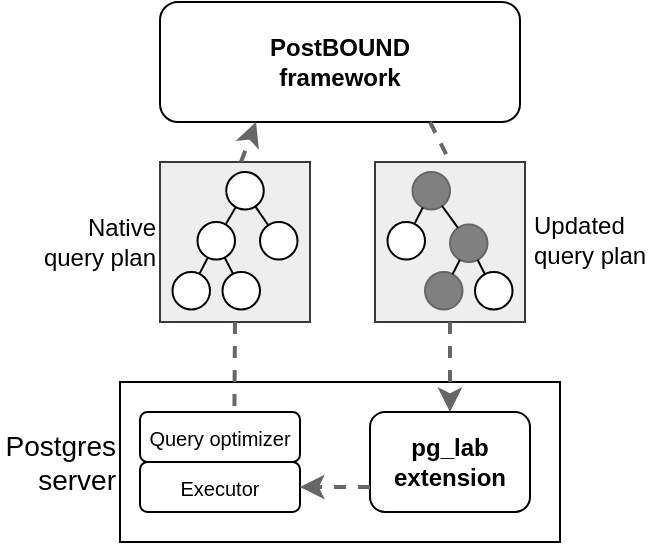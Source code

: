 <mxfile version="27.0.9" pages="2">
  <diagram name="minimalistisch" id="7pY8R_6WVWktDtA2x8rw">
    <mxGraphModel dx="1917" dy="775" grid="1" gridSize="10" guides="1" tooltips="1" connect="1" arrows="1" fold="1" page="1" pageScale="1" pageWidth="1169" pageHeight="827" math="0" shadow="0">
      <root>
        <mxCell id="0" />
        <mxCell id="1" parent="0" />
        <mxCell id="v_8o5Ma9O0IeXymbZr7A-3" value="" style="rounded=0;whiteSpace=wrap;html=1;" parent="1" vertex="1">
          <mxGeometry x="460" y="470" width="220" height="80" as="geometry" />
        </mxCell>
        <mxCell id="v_8o5Ma9O0IeXymbZr7A-2" value="&lt;b&gt;pg_lab&lt;br&gt;extension&lt;/b&gt;" style="rounded=1;whiteSpace=wrap;html=1;" parent="1" vertex="1">
          <mxGeometry x="585" y="485" width="80" height="50" as="geometry" />
        </mxCell>
        <mxCell id="v_8o5Ma9O0IeXymbZr7A-4" value="&lt;font style=&quot;font-size: 14px;&quot;&gt;Postgres server&lt;/font&gt;" style="text;html=1;align=right;verticalAlign=middle;whiteSpace=wrap;rounded=0;" parent="1" vertex="1">
          <mxGeometry x="400" y="495" width="60" height="30" as="geometry" />
        </mxCell>
        <mxCell id="v_8o5Ma9O0IeXymbZr7A-6" value="&lt;b&gt;PostBOUND&lt;br&gt;framework&lt;/b&gt;" style="rounded=1;whiteSpace=wrap;html=1;" parent="1" vertex="1">
          <mxGeometry x="480" y="280" width="180" height="60" as="geometry" />
        </mxCell>
        <mxCell id="v_8o5Ma9O0IeXymbZr7A-38" value="" style="group" parent="1" vertex="1" connectable="0">
          <mxGeometry x="480" y="360" width="75" height="80" as="geometry" />
        </mxCell>
        <mxCell id="v_8o5Ma9O0IeXymbZr7A-36" value="" style="rounded=0;whiteSpace=wrap;html=1;fillColor=#eeeeee;strokeColor=#36393d;" parent="v_8o5Ma9O0IeXymbZr7A-38" vertex="1">
          <mxGeometry width="75" height="80" as="geometry" />
        </mxCell>
        <mxCell id="v_8o5Ma9O0IeXymbZr7A-8" value="" style="ellipse;whiteSpace=wrap;html=1;aspect=fixed;" parent="v_8o5Ma9O0IeXymbZr7A-38" vertex="1">
          <mxGeometry x="6.25" y="55" width="18.75" height="18.75" as="geometry" />
        </mxCell>
        <mxCell id="v_8o5Ma9O0IeXymbZr7A-9" value="" style="ellipse;whiteSpace=wrap;html=1;aspect=fixed;" parent="v_8o5Ma9O0IeXymbZr7A-38" vertex="1">
          <mxGeometry x="31.25" y="55" width="18.75" height="18.75" as="geometry" />
        </mxCell>
        <mxCell id="v_8o5Ma9O0IeXymbZr7A-10" value="" style="ellipse;whiteSpace=wrap;html=1;aspect=fixed;" parent="v_8o5Ma9O0IeXymbZr7A-38" vertex="1">
          <mxGeometry x="18.75" y="30" width="18.75" height="18.75" as="geometry" />
        </mxCell>
        <mxCell id="v_8o5Ma9O0IeXymbZr7A-11" value="" style="ellipse;whiteSpace=wrap;html=1;aspect=fixed;" parent="v_8o5Ma9O0IeXymbZr7A-38" vertex="1">
          <mxGeometry x="50" y="30" width="18.75" height="18.75" as="geometry" />
        </mxCell>
        <mxCell id="v_8o5Ma9O0IeXymbZr7A-12" value="" style="ellipse;whiteSpace=wrap;html=1;aspect=fixed;" parent="v_8o5Ma9O0IeXymbZr7A-38" vertex="1">
          <mxGeometry x="33.125" y="5" width="18.75" height="18.75" as="geometry" />
        </mxCell>
        <mxCell id="v_8o5Ma9O0IeXymbZr7A-13" value="" style="endArrow=none;html=1;rounded=0;" parent="v_8o5Ma9O0IeXymbZr7A-38" source="v_8o5Ma9O0IeXymbZr7A-8" target="v_8o5Ma9O0IeXymbZr7A-10" edge="1">
          <mxGeometry width="50" height="50" relative="1" as="geometry">
            <mxPoint x="-106.25" y="73.75" as="sourcePoint" />
            <mxPoint x="-75" y="42.5" as="targetPoint" />
          </mxGeometry>
        </mxCell>
        <mxCell id="v_8o5Ma9O0IeXymbZr7A-15" value="" style="endArrow=none;html=1;rounded=0;" parent="v_8o5Ma9O0IeXymbZr7A-38" source="v_8o5Ma9O0IeXymbZr7A-9" target="v_8o5Ma9O0IeXymbZr7A-10" edge="1">
          <mxGeometry width="50" height="50" relative="1" as="geometry">
            <mxPoint x="26.25" y="62.5" as="sourcePoint" />
            <mxPoint x="30" y="53.75" as="targetPoint" />
          </mxGeometry>
        </mxCell>
        <mxCell id="v_8o5Ma9O0IeXymbZr7A-16" value="" style="endArrow=none;html=1;rounded=0;" parent="v_8o5Ma9O0IeXymbZr7A-38" source="v_8o5Ma9O0IeXymbZr7A-10" target="v_8o5Ma9O0IeXymbZr7A-12" edge="1">
          <mxGeometry width="50" height="50" relative="1" as="geometry">
            <mxPoint x="32.5" y="68.75" as="sourcePoint" />
            <mxPoint x="36.25" y="60" as="targetPoint" />
          </mxGeometry>
        </mxCell>
        <mxCell id="v_8o5Ma9O0IeXymbZr7A-17" value="" style="endArrow=none;html=1;rounded=0;" parent="v_8o5Ma9O0IeXymbZr7A-38" source="v_8o5Ma9O0IeXymbZr7A-11" target="v_8o5Ma9O0IeXymbZr7A-12" edge="1">
          <mxGeometry width="50" height="50" relative="1" as="geometry">
            <mxPoint x="38.75" y="75" as="sourcePoint" />
            <mxPoint x="42.5" y="66.25" as="targetPoint" />
          </mxGeometry>
        </mxCell>
        <mxCell id="v_8o5Ma9O0IeXymbZr7A-39" value="" style="group" parent="1" vertex="1" connectable="0">
          <mxGeometry x="587.5" y="360" width="75" height="80" as="geometry" />
        </mxCell>
        <mxCell id="v_8o5Ma9O0IeXymbZr7A-37" value="" style="rounded=0;whiteSpace=wrap;html=1;fillColor=#eeeeee;strokeColor=#36393d;" parent="v_8o5Ma9O0IeXymbZr7A-39" vertex="1">
          <mxGeometry width="75" height="80" as="geometry" />
        </mxCell>
        <mxCell id="v_8o5Ma9O0IeXymbZr7A-18" value="" style="ellipse;whiteSpace=wrap;html=1;aspect=fixed;fillColor=#808080;fontColor=#333333;strokeColor=#666666;" parent="v_8o5Ma9O0IeXymbZr7A-39" vertex="1">
          <mxGeometry x="18.75" y="5" width="18.75" height="18.75" as="geometry" />
        </mxCell>
        <mxCell id="v_8o5Ma9O0IeXymbZr7A-19" value="" style="ellipse;whiteSpace=wrap;html=1;aspect=fixed;fillColor=#808080;fontColor=#333333;strokeColor=#666666;" parent="v_8o5Ma9O0IeXymbZr7A-39" vertex="1">
          <mxGeometry x="37.5" y="31.25" width="18.75" height="18.75" as="geometry" />
        </mxCell>
        <mxCell id="v_8o5Ma9O0IeXymbZr7A-20" value="" style="ellipse;whiteSpace=wrap;html=1;aspect=fixed;" parent="v_8o5Ma9O0IeXymbZr7A-39" vertex="1">
          <mxGeometry x="6.25" y="30" width="18.75" height="18.75" as="geometry" />
        </mxCell>
        <mxCell id="v_8o5Ma9O0IeXymbZr7A-21" value="" style="ellipse;whiteSpace=wrap;html=1;aspect=fixed;fillStyle=auto;fillColor=#808080;fontColor=#333333;strokeColor=#666666;" parent="v_8o5Ma9O0IeXymbZr7A-39" vertex="1">
          <mxGeometry x="25" y="55" width="18.75" height="18.75" as="geometry" />
        </mxCell>
        <mxCell id="v_8o5Ma9O0IeXymbZr7A-22" value="" style="ellipse;whiteSpace=wrap;html=1;aspect=fixed;" parent="v_8o5Ma9O0IeXymbZr7A-39" vertex="1">
          <mxGeometry x="50" y="55" width="18.75" height="18.75" as="geometry" />
        </mxCell>
        <mxCell id="v_8o5Ma9O0IeXymbZr7A-23" value="" style="endArrow=none;html=1;rounded=0;" parent="v_8o5Ma9O0IeXymbZr7A-39" source="v_8o5Ma9O0IeXymbZr7A-20" target="v_8o5Ma9O0IeXymbZr7A-18" edge="1">
          <mxGeometry width="50" height="50" relative="1" as="geometry">
            <mxPoint x="-48.75" as="sourcePoint" />
            <mxPoint x="-45" y="-8.75" as="targetPoint" />
          </mxGeometry>
        </mxCell>
        <mxCell id="v_8o5Ma9O0IeXymbZr7A-24" value="" style="endArrow=none;html=1;rounded=0;" parent="v_8o5Ma9O0IeXymbZr7A-39" source="v_8o5Ma9O0IeXymbZr7A-19" target="v_8o5Ma9O0IeXymbZr7A-18" edge="1">
          <mxGeometry width="50" height="50" relative="1" as="geometry">
            <mxPoint x="68.75" y="1.25" as="sourcePoint" />
            <mxPoint x="72.5" y="-7.5" as="targetPoint" />
          </mxGeometry>
        </mxCell>
        <mxCell id="v_8o5Ma9O0IeXymbZr7A-25" value="" style="endArrow=none;html=1;rounded=0;" parent="v_8o5Ma9O0IeXymbZr7A-39" source="v_8o5Ma9O0IeXymbZr7A-19" target="v_8o5Ma9O0IeXymbZr7A-22" edge="1">
          <mxGeometry width="50" height="50" relative="1" as="geometry">
            <mxPoint x="-36.25" y="12.5" as="sourcePoint" />
            <mxPoint x="-32.5" y="3.75" as="targetPoint" />
          </mxGeometry>
        </mxCell>
        <mxCell id="v_8o5Ma9O0IeXymbZr7A-26" value="" style="endArrow=none;html=1;rounded=0;" parent="v_8o5Ma9O0IeXymbZr7A-39" source="v_8o5Ma9O0IeXymbZr7A-19" target="v_8o5Ma9O0IeXymbZr7A-21" edge="1">
          <mxGeometry width="50" height="50" relative="1" as="geometry">
            <mxPoint x="-30" y="18.75" as="sourcePoint" />
            <mxPoint x="-26.25" y="10" as="targetPoint" />
          </mxGeometry>
        </mxCell>
        <mxCell id="v_8o5Ma9O0IeXymbZr7A-42" value="" style="endArrow=none;dashed=1;html=1;rounded=0;strokeWidth=2;fillColor=#f5f5f5;strokeColor=#666666;exitX=0.5;exitY=1;exitDx=0;exitDy=0;entryX=0.59;entryY=0.008;entryDx=0;entryDy=0;entryPerimeter=0;" parent="1" source="v_8o5Ma9O0IeXymbZr7A-36" target="v_8o5Ma9O0IeXymbZr7A-48" edge="1">
          <mxGeometry width="50" height="50" relative="1" as="geometry">
            <mxPoint x="520" y="450" as="sourcePoint" />
            <mxPoint x="470" y="460" as="targetPoint" />
          </mxGeometry>
        </mxCell>
        <mxCell id="v_8o5Ma9O0IeXymbZr7A-43" value="" style="endArrow=classic;html=1;rounded=0;dashed=1;strokeWidth=2;fillColor=#f5f5f5;strokeColor=#666666;exitX=0.5;exitY=0;exitDx=0;exitDy=0;entryX=0.25;entryY=1;entryDx=0;entryDy=0;" parent="1" edge="1">
          <mxGeometry width="50" height="50" relative="1" as="geometry">
            <mxPoint x="520.5" y="360" as="sourcePoint" />
            <mxPoint x="528" y="340" as="targetPoint" />
          </mxGeometry>
        </mxCell>
        <mxCell id="v_8o5Ma9O0IeXymbZr7A-44" value="" style="endArrow=classic;html=1;rounded=0;dashed=1;strokeWidth=2;fillColor=#f5f5f5;strokeColor=#666666;exitX=0.5;exitY=1;exitDx=0;exitDy=0;endFill=1;entryX=0.5;entryY=0;entryDx=0;entryDy=0;" parent="1" source="v_8o5Ma9O0IeXymbZr7A-37" target="v_8o5Ma9O0IeXymbZr7A-2" edge="1">
          <mxGeometry width="50" height="50" relative="1" as="geometry">
            <mxPoint x="740" y="350" as="sourcePoint" />
            <mxPoint x="764" y="329" as="targetPoint" />
          </mxGeometry>
        </mxCell>
        <mxCell id="v_8o5Ma9O0IeXymbZr7A-45" value="" style="endArrow=none;dashed=1;html=1;rounded=0;entryX=0.5;entryY=0;entryDx=0;entryDy=0;strokeWidth=2;fillColor=#f5f5f5;strokeColor=#666666;exitX=0.75;exitY=1;exitDx=0;exitDy=0;" parent="1" source="v_8o5Ma9O0IeXymbZr7A-6" target="v_8o5Ma9O0IeXymbZr7A-37" edge="1">
          <mxGeometry width="50" height="50" relative="1" as="geometry">
            <mxPoint x="528" y="450" as="sourcePoint" />
            <mxPoint x="527" y="481" as="targetPoint" />
          </mxGeometry>
        </mxCell>
        <mxCell id="v_8o5Ma9O0IeXymbZr7A-46" value="Native query plan" style="text;html=1;align=right;verticalAlign=middle;whiteSpace=wrap;rounded=0;" parent="1" vertex="1">
          <mxGeometry x="420" y="385" width="60" height="30" as="geometry" />
        </mxCell>
        <mxCell id="v_8o5Ma9O0IeXymbZr7A-47" value="Updated query plan" style="text;html=1;align=left;verticalAlign=middle;whiteSpace=wrap;rounded=0;" parent="1" vertex="1">
          <mxGeometry x="665" y="384" width="60" height="30" as="geometry" />
        </mxCell>
        <mxCell id="v_8o5Ma9O0IeXymbZr7A-48" value="&lt;font style=&quot;font-size: 10px;&quot;&gt;Query optimizer&lt;/font&gt;" style="rounded=1;whiteSpace=wrap;html=1;" parent="1" vertex="1">
          <mxGeometry x="470" y="485" width="80" height="25" as="geometry" />
        </mxCell>
        <mxCell id="v_8o5Ma9O0IeXymbZr7A-49" value="&lt;font style=&quot;font-size: 10px;&quot;&gt;Executor&lt;/font&gt;" style="rounded=1;whiteSpace=wrap;html=1;" parent="1" vertex="1">
          <mxGeometry x="470" y="510" width="80" height="25" as="geometry" />
        </mxCell>
        <mxCell id="v_8o5Ma9O0IeXymbZr7A-50" value="" style="endArrow=classic;html=1;rounded=0;strokeWidth=2;fillColor=#f5f5f5;strokeColor=#666666;dashed=1;exitX=0;exitY=0.75;exitDx=0;exitDy=0;" parent="1" source="v_8o5Ma9O0IeXymbZr7A-2" target="v_8o5Ma9O0IeXymbZr7A-49" edge="1">
          <mxGeometry width="50" height="50" relative="1" as="geometry">
            <mxPoint x="470" y="460" as="sourcePoint" />
            <mxPoint x="520" y="410" as="targetPoint" />
          </mxGeometry>
        </mxCell>
      </root>
    </mxGraphModel>
  </diagram>
  <diagram id="FmL62y8jGn6vjjsDwPnk" name="detailed">
    <mxGraphModel dx="1018" dy="663" grid="1" gridSize="10" guides="1" tooltips="1" connect="1" arrows="1" fold="1" page="1" pageScale="1" pageWidth="1169" pageHeight="827" math="0" shadow="0">
      <root>
        <mxCell id="0" />
        <mxCell id="1" parent="0" />
        <mxCell id="mfRt9HS6T_KICsLgerYc-8" value="" style="rounded=0;whiteSpace=wrap;html=1;strokeWidth=3;fillColor=#f5f5f5;fontColor=#333333;strokeColor=#666666;" parent="1" vertex="1">
          <mxGeometry x="240" y="340" width="405" height="190" as="geometry" />
        </mxCell>
        <mxCell id="mfRt9HS6T_KICsLgerYc-3" value="" style="rounded=0;whiteSpace=wrap;html=1;strokeWidth=2;" parent="1" vertex="1">
          <mxGeometry x="255" y="380" width="380" height="60" as="geometry" />
        </mxCell>
        <mxCell id="UJvHvAL-quFC1oQX8A5o-12" value="" style="rounded=0;whiteSpace=wrap;html=1;strokeWidth=2;" parent="1" vertex="1">
          <mxGeometry x="255" y="458.75" width="380" height="60" as="geometry" />
        </mxCell>
        <mxCell id="s49xpKL144g8U8bypo6k-20" value="" style="rounded=0;whiteSpace=wrap;html=1;strokeWidth=3;fillColor=#f5f5f5;fontColor=#333333;strokeColor=#666666;" parent="1" vertex="1">
          <mxGeometry x="240" y="560" width="435" height="210" as="geometry" />
        </mxCell>
        <mxCell id="s49xpKL144g8U8bypo6k-17" value="" style="rounded=0;whiteSpace=wrap;html=1;" parent="1" vertex="1">
          <mxGeometry x="255" y="680" width="410" height="80" as="geometry" />
        </mxCell>
        <mxCell id="s49xpKL144g8U8bypo6k-3" value="&lt;font style=&quot;font-size: 16px;&quot;&gt;PostgreSQL server with pg_lab&lt;/font&gt;" style="text;html=1;align=left;verticalAlign=middle;whiteSpace=wrap;rounded=0;" parent="1" vertex="1">
          <mxGeometry x="243" y="563" width="230" height="30" as="geometry" />
        </mxCell>
        <mxCell id="s49xpKL144g8U8bypo6k-4" value="&lt;font style=&quot;font-size: 14px;&quot;&gt;C&lt;sub&gt;out*&lt;/sub&gt; cost model extension&lt;/font&gt;" style="rounded=0;whiteSpace=wrap;html=1;" parent="1" vertex="1">
          <mxGeometry x="280" y="600" width="150" height="50" as="geometry" />
        </mxCell>
        <mxCell id="s49xpKL144g8U8bypo6k-5" value="&lt;font style=&quot;font-size: 14px;&quot;&gt;hinting extension&lt;/font&gt;" style="rounded=0;whiteSpace=wrap;html=1;" parent="1" vertex="1">
          <mxGeometry x="480" y="600" width="150" height="50" as="geometry" />
        </mxCell>
        <mxCell id="s49xpKL144g8U8bypo6k-7" value="«EP»&lt;br&gt;add_path" style="rounded=1;whiteSpace=wrap;html=1;fillColor=#f5f5f5;fontColor=#333333;strokeColor=#666666;dashed=1;dashPattern=1 1;" parent="1" vertex="1">
          <mxGeometry x="425" y="670" width="70" height="40" as="geometry" />
        </mxCell>
        <mxCell id="s49xpKL144g8U8bypo6k-8" value="«EP»&lt;br&gt;cost_XXX" style="rounded=1;whiteSpace=wrap;html=1;fillColor=#f5f5f5;fontColor=#333333;strokeColor=#666666;dashed=1;dashPattern=1 1;" parent="1" vertex="1">
          <mxGeometry x="505" y="670" width="70" height="40" as="geometry" />
        </mxCell>
        <mxCell id="s49xpKL144g8U8bypo6k-9" value="«EP»&lt;br&gt;join_search" style="rounded=1;whiteSpace=wrap;html=1;dashed=1;dashPattern=1 1;" parent="1" vertex="1">
          <mxGeometry x="345" y="670" width="70" height="40" as="geometry" />
        </mxCell>
        <mxCell id="s49xpKL144g8U8bypo6k-10" value="«EP»&lt;br&gt;planner" style="rounded=1;whiteSpace=wrap;html=1;dashed=1;dashPattern=1 1;" parent="1" vertex="1">
          <mxGeometry x="265" y="670" width="70" height="40" as="geometry" />
        </mxCell>
        <mxCell id="s49xpKL144g8U8bypo6k-11" value="«EP»&lt;br&gt;set_rel_size" style="rounded=1;whiteSpace=wrap;html=1;fillColor=#f5f5f5;fontColor=#333333;strokeColor=#666666;dashed=1;dashPattern=1 1;" parent="1" vertex="1">
          <mxGeometry x="585" y="670" width="70" height="40" as="geometry" />
        </mxCell>
        <mxCell id="s49xpKL144g8U8bypo6k-12" value="" style="endArrow=classic;html=1;rounded=0;entryX=0.555;entryY=0.019;entryDx=0;entryDy=0;entryPerimeter=0;" parent="1" source="s49xpKL144g8U8bypo6k-5" target="s49xpKL144g8U8bypo6k-7" edge="1">
          <mxGeometry width="50" height="50" relative="1" as="geometry">
            <mxPoint x="455" y="660" as="sourcePoint" />
            <mxPoint x="505" y="610" as="targetPoint" />
          </mxGeometry>
        </mxCell>
        <mxCell id="s49xpKL144g8U8bypo6k-13" value="" style="endArrow=classic;html=1;rounded=0;entryX=0.5;entryY=0;entryDx=0;entryDy=0;" parent="1" source="s49xpKL144g8U8bypo6k-5" target="s49xpKL144g8U8bypo6k-8" edge="1">
          <mxGeometry width="50" height="50" relative="1" as="geometry">
            <mxPoint x="455" y="660" as="sourcePoint" />
            <mxPoint x="505" y="610" as="targetPoint" />
          </mxGeometry>
        </mxCell>
        <mxCell id="s49xpKL144g8U8bypo6k-14" value="" style="endArrow=classic;html=1;rounded=0;entryX=0.5;entryY=0;entryDx=0;entryDy=0;" parent="1" source="s49xpKL144g8U8bypo6k-5" target="s49xpKL144g8U8bypo6k-11" edge="1">
          <mxGeometry width="50" height="50" relative="1" as="geometry">
            <mxPoint x="455" y="660" as="sourcePoint" />
            <mxPoint x="505" y="610" as="targetPoint" />
          </mxGeometry>
        </mxCell>
        <mxCell id="s49xpKL144g8U8bypo6k-15" value="" style="endArrow=classic;html=1;rounded=0;entryX=0.059;entryY=0.026;entryDx=0;entryDy=0;entryPerimeter=0;" parent="1" source="s49xpKL144g8U8bypo6k-4" target="s49xpKL144g8U8bypo6k-8" edge="1">
          <mxGeometry width="50" height="50" relative="1" as="geometry">
            <mxPoint x="455" y="660" as="sourcePoint" />
            <mxPoint x="505" y="610" as="targetPoint" />
          </mxGeometry>
        </mxCell>
        <mxCell id="s49xpKL144g8U8bypo6k-18" value="" style="html=1;verticalLabelPosition=bottom;align=center;labelBackgroundColor=#ffffff;verticalAlign=top;strokeWidth=2;shadow=0;dashed=0;shape=mxgraph.ios7.icons.settings;" parent="1" vertex="1">
          <mxGeometry x="265" y="720" width="30" height="30" as="geometry" />
        </mxCell>
        <mxCell id="s49xpKL144g8U8bypo6k-19" value="&lt;font style=&quot;font-size: 14px;&quot;&gt;PostgreSQL query optimizer&lt;/font&gt;" style="text;html=1;align=center;verticalAlign=middle;whiteSpace=wrap;rounded=0;fontStyle=1" parent="1" vertex="1">
          <mxGeometry x="295" y="720" width="210" height="30" as="geometry" />
        </mxCell>
        <mxCell id="s49xpKL144g8U8bypo6k-21" value="&lt;font style=&quot;font-size: 14px;&quot;&gt;SQL interface&lt;/font&gt;" style="rounded=0;whiteSpace=wrap;html=1;" parent="1" vertex="1">
          <mxGeometry x="535" y="540" width="120" height="40" as="geometry" />
        </mxCell>
        <mxCell id="s49xpKL144g8U8bypo6k-22" value="&lt;font style=&quot;font-size: 10px;&quot;&gt;vanilla extension point&lt;/font&gt;" style="rounded=1;whiteSpace=wrap;html=1;dashed=1;dashPattern=1 1;" parent="1" vertex="1">
          <mxGeometry x="685" y="670" width="70" height="40" as="geometry" />
        </mxCell>
        <mxCell id="s49xpKL144g8U8bypo6k-23" value="&lt;font style=&quot;font-size: 10px;&quot;&gt;pg_lab extension point&lt;/font&gt;" style="rounded=1;whiteSpace=wrap;html=1;dashed=1;dashPattern=1 1;fillColor=#f5f5f5;fontColor=#333333;strokeColor=#666666;" parent="1" vertex="1">
          <mxGeometry x="685" y="720" width="70" height="40" as="geometry" />
        </mxCell>
        <mxCell id="qERK7Q--sYKA2YSeDqUz-4" value="" style="shape=flexArrow;endArrow=classic;html=1;rounded=0;fillColor=#f5f5f5;strokeColor=#666666;" parent="1" edge="1">
          <mxGeometry width="50" height="50" relative="1" as="geometry">
            <mxPoint x="594.86" y="570" as="sourcePoint" />
            <mxPoint x="594.86" y="610" as="targetPoint" />
          </mxGeometry>
        </mxCell>
        <mxCell id="eLWYxsq3fGDdarFAshbw-1" value="/*=pg_lab=&lt;br&gt;&amp;nbsp; &lt;font color=&quot;#7ea6e0&quot;&gt;JoinOrder&lt;/font&gt;(((R S) T))&lt;div&gt;&amp;nbsp; &lt;font color=&quot;#7ea6e0&quot;&gt;HashJoin&lt;/font&gt;(R S)&lt;/div&gt;&lt;div&gt;&amp;nbsp; &lt;font color=&quot;#7ea6e0&quot;&gt;IdxScan&lt;/font&gt;(T)&lt;/div&gt;&lt;div&gt;&amp;nbsp; &lt;font color=&quot;#7ea6e0&quot;&gt;Card&lt;/font&gt;(R S T #100)&lt;br&gt;*/&lt;br&gt;&lt;font color=&quot;#b5739d&quot;&gt;SELECT&lt;/font&gt; *&lt;br&gt;&lt;font color=&quot;#b5739d&quot;&gt;FROM&lt;/font&gt; &lt;font color=&quot;#333333&quot;&gt;R, S, T&lt;/font&gt;&lt;br&gt;&lt;font color=&quot;#b5739d&quot;&gt;WHERE&lt;/font&gt; R.a = S.b&lt;br&gt;&amp;nbsp; &lt;font color=&quot;#b5739d&quot;&gt;AND&lt;/font&gt; S.b = T.c&lt;/div&gt;&lt;div&gt;&amp;nbsp; &lt;font color=&quot;#b5739d&quot;&gt;AND&lt;/font&gt; R.x &amp;lt; 42&lt;/div&gt;" style="text;html=1;align=left;verticalAlign=middle;whiteSpace=wrap;rounded=0;" parent="1" vertex="1">
          <mxGeometry x="685" y="468.75" width="135" height="161.25" as="geometry" />
        </mxCell>
        <mxCell id="eLWYxsq3fGDdarFAshbw-2" value="hinted query" style="text;html=1;align=center;verticalAlign=middle;whiteSpace=wrap;rounded=0;" parent="1" vertex="1">
          <mxGeometry x="740" y="450" width="75" height="26" as="geometry" />
        </mxCell>
        <mxCell id="eLWYxsq3fGDdarFAshbw-3" value="unified statistics catalog" style="rounded=1;whiteSpace=wrap;html=1;dashed=1;dashPattern=1 1;" parent="1" vertex="1">
          <mxGeometry x="330" y="468.75" width="90" height="40" as="geometry" />
        </mxCell>
        <mxCell id="eLWYxsq3fGDdarFAshbw-4" value="unified plan abstraction" style="rounded=1;whiteSpace=wrap;html=1;dashed=1;dashPattern=1 1;" parent="1" vertex="1">
          <mxGeometry x="430" y="468.75" width="90" height="40" as="geometry" />
        </mxCell>
        <mxCell id="eLWYxsq3fGDdarFAshbw-5" value="hinting backend" style="rounded=1;whiteSpace=wrap;html=1;dashed=1;dashPattern=1 1;" parent="1" vertex="1">
          <mxGeometry x="530" y="468.75" width="90" height="40" as="geometry" />
        </mxCell>
        <mxCell id="UJvHvAL-quFC1oQX8A5o-10" value="" style="group" parent="1" vertex="1" connectable="0">
          <mxGeometry x="660" y="360" width="62.5" height="68.75" as="geometry" />
        </mxCell>
        <mxCell id="UJvHvAL-quFC1oQX8A5o-1" value="" style="ellipse;whiteSpace=wrap;html=1;aspect=fixed;fillColor=#f5f5f5;fontColor=#333333;strokeColor=#666666;" parent="UJvHvAL-quFC1oQX8A5o-10" vertex="1">
          <mxGeometry x="12.5" width="18.75" height="18.75" as="geometry" />
        </mxCell>
        <mxCell id="UJvHvAL-quFC1oQX8A5o-2" value="" style="ellipse;whiteSpace=wrap;html=1;aspect=fixed;fillColor=#f5f5f5;fontColor=#333333;strokeColor=#666666;" parent="UJvHvAL-quFC1oQX8A5o-10" vertex="1">
          <mxGeometry x="31.25" y="26.25" width="18.75" height="18.75" as="geometry" />
        </mxCell>
        <mxCell id="UJvHvAL-quFC1oQX8A5o-3" value="" style="ellipse;whiteSpace=wrap;html=1;aspect=fixed;fillColor=#f5f5f5;fontColor=#333333;strokeColor=#666666;" parent="UJvHvAL-quFC1oQX8A5o-10" vertex="1">
          <mxGeometry y="25" width="18.75" height="18.75" as="geometry" />
        </mxCell>
        <mxCell id="UJvHvAL-quFC1oQX8A5o-4" value="" style="ellipse;whiteSpace=wrap;html=1;aspect=fixed;fillStyle=auto;fillColor=#f5f5f5;fontColor=#333333;strokeColor=#666666;" parent="UJvHvAL-quFC1oQX8A5o-10" vertex="1">
          <mxGeometry x="18.75" y="50" width="18.75" height="18.75" as="geometry" />
        </mxCell>
        <mxCell id="UJvHvAL-quFC1oQX8A5o-5" value="" style="ellipse;whiteSpace=wrap;html=1;aspect=fixed;fillColor=#f5f5f5;fontColor=#333333;strokeColor=#666666;" parent="UJvHvAL-quFC1oQX8A5o-10" vertex="1">
          <mxGeometry x="43.75" y="50" width="18.75" height="18.75" as="geometry" />
        </mxCell>
        <mxCell id="UJvHvAL-quFC1oQX8A5o-6" value="" style="endArrow=none;html=1;rounded=0;" parent="UJvHvAL-quFC1oQX8A5o-10" source="UJvHvAL-quFC1oQX8A5o-3" target="UJvHvAL-quFC1oQX8A5o-1" edge="1">
          <mxGeometry width="50" height="50" relative="1" as="geometry">
            <mxPoint x="-55" y="-5" as="sourcePoint" />
            <mxPoint x="-51.25" y="-13.75" as="targetPoint" />
          </mxGeometry>
        </mxCell>
        <mxCell id="UJvHvAL-quFC1oQX8A5o-7" value="" style="endArrow=none;html=1;rounded=0;" parent="UJvHvAL-quFC1oQX8A5o-10" source="UJvHvAL-quFC1oQX8A5o-2" target="UJvHvAL-quFC1oQX8A5o-1" edge="1">
          <mxGeometry width="50" height="50" relative="1" as="geometry">
            <mxPoint x="62.5" y="-3.75" as="sourcePoint" />
            <mxPoint x="66.25" y="-12.5" as="targetPoint" />
          </mxGeometry>
        </mxCell>
        <mxCell id="UJvHvAL-quFC1oQX8A5o-8" value="" style="endArrow=none;html=1;rounded=0;" parent="UJvHvAL-quFC1oQX8A5o-10" source="UJvHvAL-quFC1oQX8A5o-2" target="UJvHvAL-quFC1oQX8A5o-5" edge="1">
          <mxGeometry width="50" height="50" relative="1" as="geometry">
            <mxPoint x="-42.5" y="7.5" as="sourcePoint" />
            <mxPoint x="-38.75" y="-1.25" as="targetPoint" />
          </mxGeometry>
        </mxCell>
        <mxCell id="UJvHvAL-quFC1oQX8A5o-9" value="" style="endArrow=none;html=1;rounded=0;" parent="UJvHvAL-quFC1oQX8A5o-10" source="UJvHvAL-quFC1oQX8A5o-2" target="UJvHvAL-quFC1oQX8A5o-4" edge="1">
          <mxGeometry width="50" height="50" relative="1" as="geometry">
            <mxPoint x="-36.25" y="13.75" as="sourcePoint" />
            <mxPoint x="-32.5" y="5" as="targetPoint" />
          </mxGeometry>
        </mxCell>
        <mxCell id="UJvHvAL-quFC1oQX8A5o-13" value="Target database interface" style="text;html=1;align=left;verticalAlign=middle;whiteSpace=wrap;rounded=0;" parent="1" vertex="1">
          <mxGeometry x="257" y="468.75" width="60" height="40" as="geometry" />
        </mxCell>
        <mxCell id="mfRt9HS6T_KICsLgerYc-4" value="Experiment-specific optimization pipeline" style="text;html=1;align=left;verticalAlign=middle;whiteSpace=wrap;rounded=0;" parent="1" vertex="1">
          <mxGeometry x="257" y="388.75" width="120" height="40" as="geometry" />
        </mxCell>
        <mxCell id="mfRt9HS6T_KICsLgerYc-6" value="" style="curved=1;endArrow=classic;html=1;rounded=0;exitX=1;exitY=0.5;exitDx=0;exitDy=0;entryX=1;entryY=0.25;entryDx=0;entryDy=0;" parent="1" source="mfRt9HS6T_KICsLgerYc-3" target="eLWYxsq3fGDdarFAshbw-5" edge="1">
          <mxGeometry width="50" height="50" relative="1" as="geometry">
            <mxPoint x="435" y="378.75" as="sourcePoint" />
            <mxPoint x="485" y="328.75" as="targetPoint" />
            <Array as="points">
              <mxPoint x="670" y="410" />
              <mxPoint x="670" y="470" />
            </Array>
          </mxGeometry>
        </mxCell>
        <mxCell id="mfRt9HS6T_KICsLgerYc-7" value="abstract plan representation" style="text;html=1;align=center;verticalAlign=middle;whiteSpace=wrap;rounded=0;" parent="1" vertex="1">
          <mxGeometry x="695" y="354" width="75" height="26" as="geometry" />
        </mxCell>
        <mxCell id="mfRt9HS6T_KICsLgerYc-9" value="&lt;font style=&quot;font-size: 16px;&quot;&gt;PostBOUND control script&lt;/font&gt;" style="text;html=1;align=left;verticalAlign=middle;whiteSpace=wrap;rounded=0;" parent="1" vertex="1">
          <mxGeometry x="243" y="342" width="275" height="30" as="geometry" />
        </mxCell>
        <mxCell id="mfRt9HS6T_KICsLgerYc-10" value="" style="curved=1;endArrow=classic;html=1;rounded=0;exitX=1;exitY=0.75;exitDx=0;exitDy=0;entryX=1;entryY=0.25;entryDx=0;entryDy=0;" parent="1" source="eLWYxsq3fGDdarFAshbw-5" target="s49xpKL144g8U8bypo6k-21" edge="1">
          <mxGeometry width="50" height="50" relative="1" as="geometry">
            <mxPoint x="540" y="430" as="sourcePoint" />
            <mxPoint x="590" y="380" as="targetPoint" />
            <Array as="points">
              <mxPoint x="670" y="500" />
              <mxPoint x="680" y="540" />
            </Array>
          </mxGeometry>
        </mxCell>
        <mxCell id="mfRt9HS6T_KICsLgerYc-11" value="" style="endArrow=none;html=1;rounded=0;endFill=0;dashed=1;" parent="1" source="s49xpKL144g8U8bypo6k-21" target="eLWYxsq3fGDdarFAshbw-4" edge="1">
          <mxGeometry width="50" height="50" relative="1" as="geometry">
            <mxPoint x="420" y="510" as="sourcePoint" />
            <mxPoint x="470" y="460" as="targetPoint" />
          </mxGeometry>
        </mxCell>
        <mxCell id="mfRt9HS6T_KICsLgerYc-12" value="" style="endArrow=none;html=1;rounded=0;endFill=0;dashed=1;entryX=0.916;entryY=1.002;entryDx=0;entryDy=0;entryPerimeter=0;" parent="1" source="s49xpKL144g8U8bypo6k-21" target="eLWYxsq3fGDdarFAshbw-3" edge="1">
          <mxGeometry width="50" height="50" relative="1" as="geometry">
            <mxPoint x="420" y="510" as="sourcePoint" />
            <mxPoint x="470" y="460" as="targetPoint" />
          </mxGeometry>
        </mxCell>
        <mxCell id="mfRt9HS6T_KICsLgerYc-13" value="" style="shape=flexArrow;endArrow=classic;html=1;rounded=0;fillColor=#f5f5f5;strokeColor=#666666;" parent="1" edge="1">
          <mxGeometry width="50" height="50" relative="1" as="geometry">
            <mxPoint x="560" y="330" as="sourcePoint" />
            <mxPoint x="560" y="370" as="targetPoint" />
          </mxGeometry>
        </mxCell>
        <mxCell id="mfRt9HS6T_KICsLgerYc-14" value="SQL" style="text;html=1;align=center;verticalAlign=middle;whiteSpace=wrap;rounded=0;" parent="1" vertex="1">
          <mxGeometry x="530" y="300" width="60" height="30" as="geometry" />
        </mxCell>
        <mxCell id="zSVzqTpPUdx6fVm8Kjb6-1" value="" style="endArrow=none;html=1;rounded=0;endFill=0;dashed=1;" parent="1" source="mfRt9HS6T_KICsLgerYc-3" target="eLWYxsq3fGDdarFAshbw-3" edge="1">
          <mxGeometry width="50" height="50" relative="1" as="geometry">
            <mxPoint x="545" y="551" as="sourcePoint" />
            <mxPoint x="430" y="513" as="targetPoint" />
          </mxGeometry>
        </mxCell>
        <mxCell id="zSVzqTpPUdx6fVm8Kjb6-2" value="" style="endArrow=none;html=1;rounded=0;endFill=0;dashed=1;" parent="1" source="mfRt9HS6T_KICsLgerYc-3" target="eLWYxsq3fGDdarFAshbw-4" edge="1">
          <mxGeometry width="50" height="50" relative="1" as="geometry">
            <mxPoint x="555" y="561" as="sourcePoint" />
            <mxPoint x="440" y="523" as="targetPoint" />
          </mxGeometry>
        </mxCell>
        <mxCell id="lf9nwl0Et1oQCF8QrN2U-1" value="&lt;span style=&quot;font-size: 14px;&quot;&gt;custom extension (e.g. cost model)&lt;/span&gt;" style="rounded=0;whiteSpace=wrap;html=1;" parent="1" vertex="1">
          <mxGeometry x="280" y="600" width="150" height="50" as="geometry" />
        </mxCell>
        <mxCell id="1vj_uHqVo3ps5QRiVWPG-7" value="" style="group" parent="1" vertex="1" connectable="0">
          <mxGeometry x="420" y="390.63" width="190" height="40.62" as="geometry" />
        </mxCell>
        <mxCell id="1vj_uHqVo3ps5QRiVWPG-1" value="Cardinality estimation" style="rounded=1;whiteSpace=wrap;html=1;dashed=1;dashPattern=1 1;" parent="1vj_uHqVo3ps5QRiVWPG-7" vertex="1">
          <mxGeometry y="0.62" width="60" height="40" as="geometry" />
        </mxCell>
        <mxCell id="1vj_uHqVo3ps5QRiVWPG-2" value="Operator selection" style="rounded=1;whiteSpace=wrap;html=1;dashed=1;dashPattern=1 1;" parent="1vj_uHqVo3ps5QRiVWPG-7" vertex="1">
          <mxGeometry x="130" width="60" height="40" as="geometry" />
        </mxCell>
        <mxCell id="UJvHvAL-quFC1oQX8A5o-14" value="Join ordering" style="rounded=1;whiteSpace=wrap;html=1;dashed=1;dashPattern=1 1;" parent="1vj_uHqVo3ps5QRiVWPG-7" vertex="1">
          <mxGeometry x="65" y="0.62" width="60" height="40" as="geometry" />
        </mxCell>
        <mxCell id="1vj_uHqVo3ps5QRiVWPG-3" value="" style="shape=flexArrow;endArrow=classic;html=1;rounded=0;endWidth=10.765;endSize=2.86;width=7.258;fillColor=#f5f5f5;strokeColor=#666666;" parent="1vj_uHqVo3ps5QRiVWPG-7" edge="1">
          <mxGeometry width="50" height="50" relative="1" as="geometry">
            <mxPoint x="53" y="20.54" as="sourcePoint" />
            <mxPoint x="73" y="20.54" as="targetPoint" />
          </mxGeometry>
        </mxCell>
        <mxCell id="1vj_uHqVo3ps5QRiVWPG-5" value="" style="shape=flexArrow;endArrow=classic;html=1;rounded=0;endWidth=10.765;endSize=2.86;width=7.258;fillColor=#f5f5f5;strokeColor=#666666;" parent="1vj_uHqVo3ps5QRiVWPG-7" edge="1">
          <mxGeometry width="50" height="50" relative="1" as="geometry">
            <mxPoint x="117" y="20.54" as="sourcePoint" />
            <mxPoint x="137" y="20.54" as="targetPoint" />
          </mxGeometry>
        </mxCell>
      </root>
    </mxGraphModel>
  </diagram>
</mxfile>
